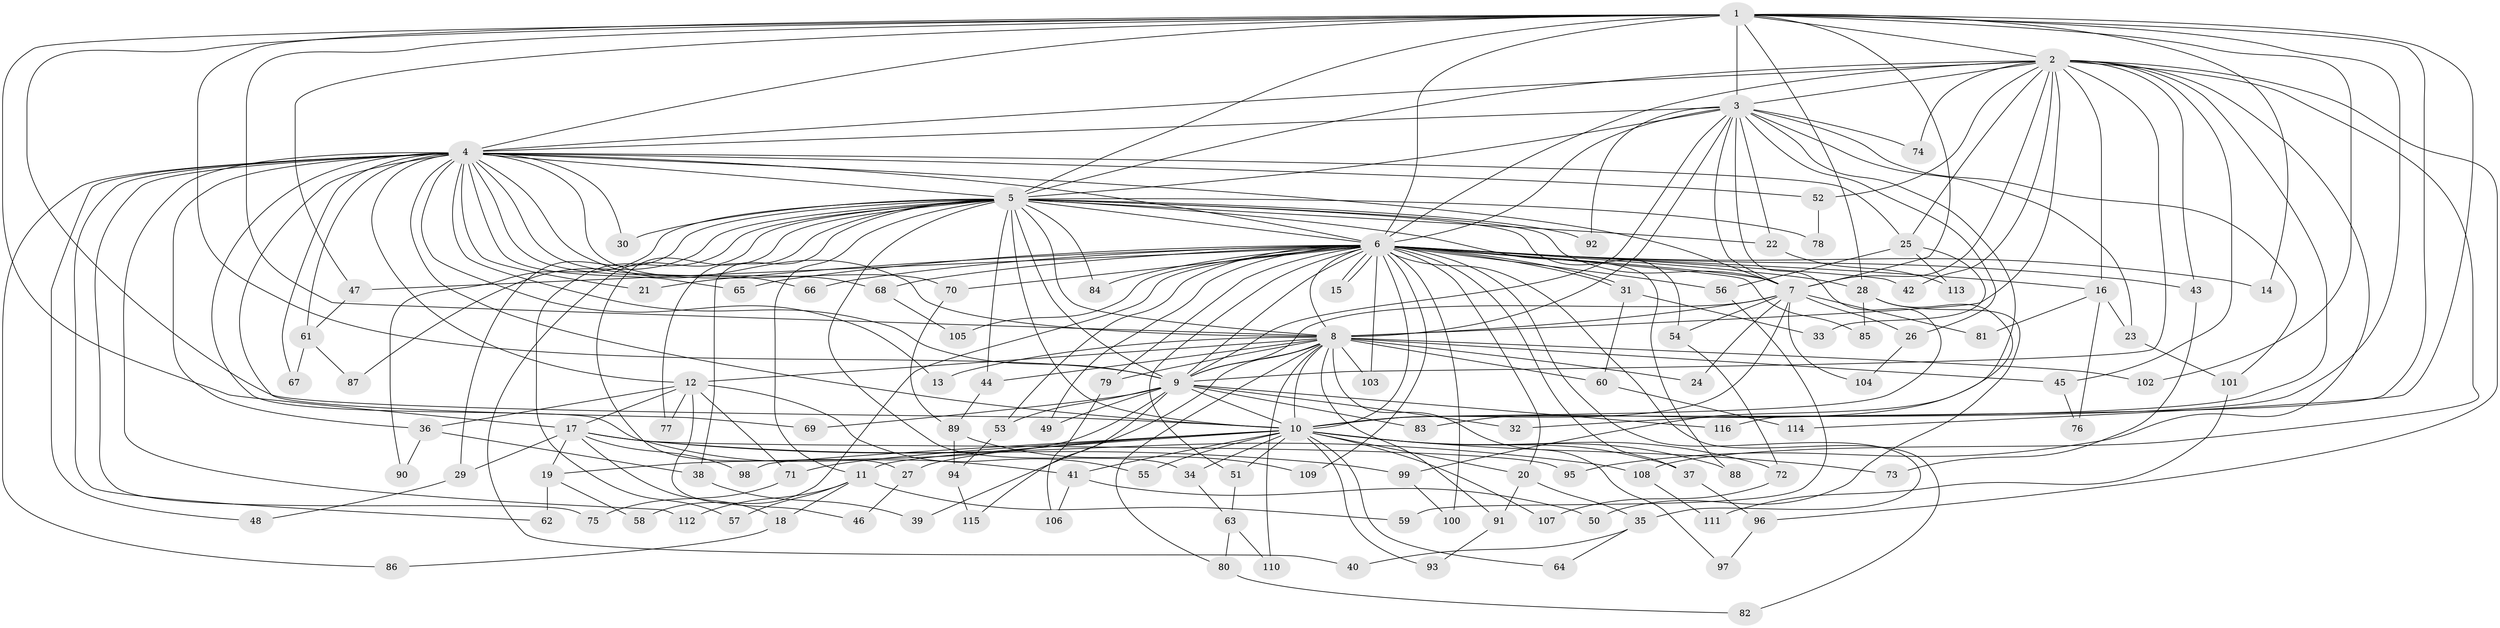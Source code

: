 // Generated by graph-tools (version 1.1) at 2025/49/03/09/25 03:49:29]
// undirected, 116 vertices, 257 edges
graph export_dot {
graph [start="1"]
  node [color=gray90,style=filled];
  1;
  2;
  3;
  4;
  5;
  6;
  7;
  8;
  9;
  10;
  11;
  12;
  13;
  14;
  15;
  16;
  17;
  18;
  19;
  20;
  21;
  22;
  23;
  24;
  25;
  26;
  27;
  28;
  29;
  30;
  31;
  32;
  33;
  34;
  35;
  36;
  37;
  38;
  39;
  40;
  41;
  42;
  43;
  44;
  45;
  46;
  47;
  48;
  49;
  50;
  51;
  52;
  53;
  54;
  55;
  56;
  57;
  58;
  59;
  60;
  61;
  62;
  63;
  64;
  65;
  66;
  67;
  68;
  69;
  70;
  71;
  72;
  73;
  74;
  75;
  76;
  77;
  78;
  79;
  80;
  81;
  82;
  83;
  84;
  85;
  86;
  87;
  88;
  89;
  90;
  91;
  92;
  93;
  94;
  95;
  96;
  97;
  98;
  99;
  100;
  101;
  102;
  103;
  104;
  105;
  106;
  107;
  108;
  109;
  110;
  111;
  112;
  113;
  114;
  115;
  116;
  1 -- 2;
  1 -- 3;
  1 -- 4;
  1 -- 5;
  1 -- 6;
  1 -- 7;
  1 -- 8;
  1 -- 9;
  1 -- 10;
  1 -- 14;
  1 -- 17;
  1 -- 28;
  1 -- 32;
  1 -- 47;
  1 -- 102;
  1 -- 114;
  1 -- 116;
  2 -- 3;
  2 -- 4;
  2 -- 5;
  2 -- 6;
  2 -- 7;
  2 -- 8;
  2 -- 9;
  2 -- 10;
  2 -- 16;
  2 -- 25;
  2 -- 42;
  2 -- 43;
  2 -- 45;
  2 -- 52;
  2 -- 74;
  2 -- 95;
  2 -- 96;
  2 -- 108;
  3 -- 4;
  3 -- 5;
  3 -- 6;
  3 -- 7;
  3 -- 8;
  3 -- 9;
  3 -- 10;
  3 -- 22;
  3 -- 23;
  3 -- 26;
  3 -- 74;
  3 -- 83;
  3 -- 92;
  3 -- 101;
  4 -- 5;
  4 -- 6;
  4 -- 7;
  4 -- 8;
  4 -- 9;
  4 -- 10;
  4 -- 12;
  4 -- 13;
  4 -- 21;
  4 -- 25;
  4 -- 30;
  4 -- 36;
  4 -- 41;
  4 -- 48;
  4 -- 52;
  4 -- 61;
  4 -- 62;
  4 -- 65;
  4 -- 66;
  4 -- 67;
  4 -- 68;
  4 -- 69;
  4 -- 70;
  4 -- 75;
  4 -- 86;
  4 -- 112;
  5 -- 6;
  5 -- 7;
  5 -- 8;
  5 -- 9;
  5 -- 10;
  5 -- 11;
  5 -- 22;
  5 -- 27;
  5 -- 29;
  5 -- 30;
  5 -- 34;
  5 -- 38;
  5 -- 40;
  5 -- 44;
  5 -- 54;
  5 -- 57;
  5 -- 77;
  5 -- 78;
  5 -- 84;
  5 -- 87;
  5 -- 88;
  5 -- 90;
  5 -- 92;
  6 -- 7;
  6 -- 8;
  6 -- 9;
  6 -- 10;
  6 -- 14;
  6 -- 15;
  6 -- 15;
  6 -- 16;
  6 -- 20;
  6 -- 21;
  6 -- 28;
  6 -- 31;
  6 -- 31;
  6 -- 35;
  6 -- 37;
  6 -- 42;
  6 -- 43;
  6 -- 47;
  6 -- 49;
  6 -- 51;
  6 -- 53;
  6 -- 56;
  6 -- 58;
  6 -- 65;
  6 -- 66;
  6 -- 68;
  6 -- 70;
  6 -- 79;
  6 -- 82;
  6 -- 84;
  6 -- 85;
  6 -- 100;
  6 -- 103;
  6 -- 105;
  6 -- 109;
  7 -- 8;
  7 -- 9;
  7 -- 10;
  7 -- 24;
  7 -- 26;
  7 -- 54;
  7 -- 81;
  7 -- 104;
  8 -- 9;
  8 -- 10;
  8 -- 12;
  8 -- 13;
  8 -- 24;
  8 -- 39;
  8 -- 44;
  8 -- 45;
  8 -- 60;
  8 -- 79;
  8 -- 80;
  8 -- 91;
  8 -- 97;
  8 -- 102;
  8 -- 103;
  8 -- 110;
  9 -- 10;
  9 -- 19;
  9 -- 32;
  9 -- 49;
  9 -- 53;
  9 -- 69;
  9 -- 83;
  9 -- 115;
  9 -- 116;
  10 -- 11;
  10 -- 20;
  10 -- 27;
  10 -- 34;
  10 -- 37;
  10 -- 41;
  10 -- 51;
  10 -- 55;
  10 -- 64;
  10 -- 71;
  10 -- 72;
  10 -- 73;
  10 -- 88;
  10 -- 93;
  10 -- 98;
  10 -- 107;
  11 -- 18;
  11 -- 57;
  11 -- 59;
  11 -- 112;
  12 -- 17;
  12 -- 36;
  12 -- 46;
  12 -- 55;
  12 -- 71;
  12 -- 77;
  16 -- 23;
  16 -- 76;
  16 -- 81;
  17 -- 18;
  17 -- 19;
  17 -- 29;
  17 -- 95;
  17 -- 98;
  17 -- 99;
  17 -- 108;
  18 -- 86;
  19 -- 58;
  19 -- 62;
  20 -- 35;
  20 -- 91;
  22 -- 113;
  23 -- 101;
  25 -- 33;
  25 -- 56;
  25 -- 113;
  26 -- 104;
  27 -- 46;
  28 -- 50;
  28 -- 85;
  28 -- 99;
  29 -- 48;
  31 -- 33;
  31 -- 60;
  34 -- 63;
  35 -- 40;
  35 -- 64;
  36 -- 38;
  36 -- 90;
  37 -- 96;
  38 -- 39;
  41 -- 50;
  41 -- 106;
  43 -- 73;
  44 -- 89;
  45 -- 76;
  47 -- 61;
  51 -- 63;
  52 -- 78;
  53 -- 94;
  54 -- 72;
  56 -- 59;
  60 -- 114;
  61 -- 67;
  61 -- 87;
  63 -- 80;
  63 -- 110;
  68 -- 105;
  70 -- 89;
  71 -- 75;
  72 -- 107;
  79 -- 106;
  80 -- 82;
  89 -- 94;
  89 -- 109;
  91 -- 93;
  94 -- 115;
  96 -- 97;
  99 -- 100;
  101 -- 111;
  108 -- 111;
}
